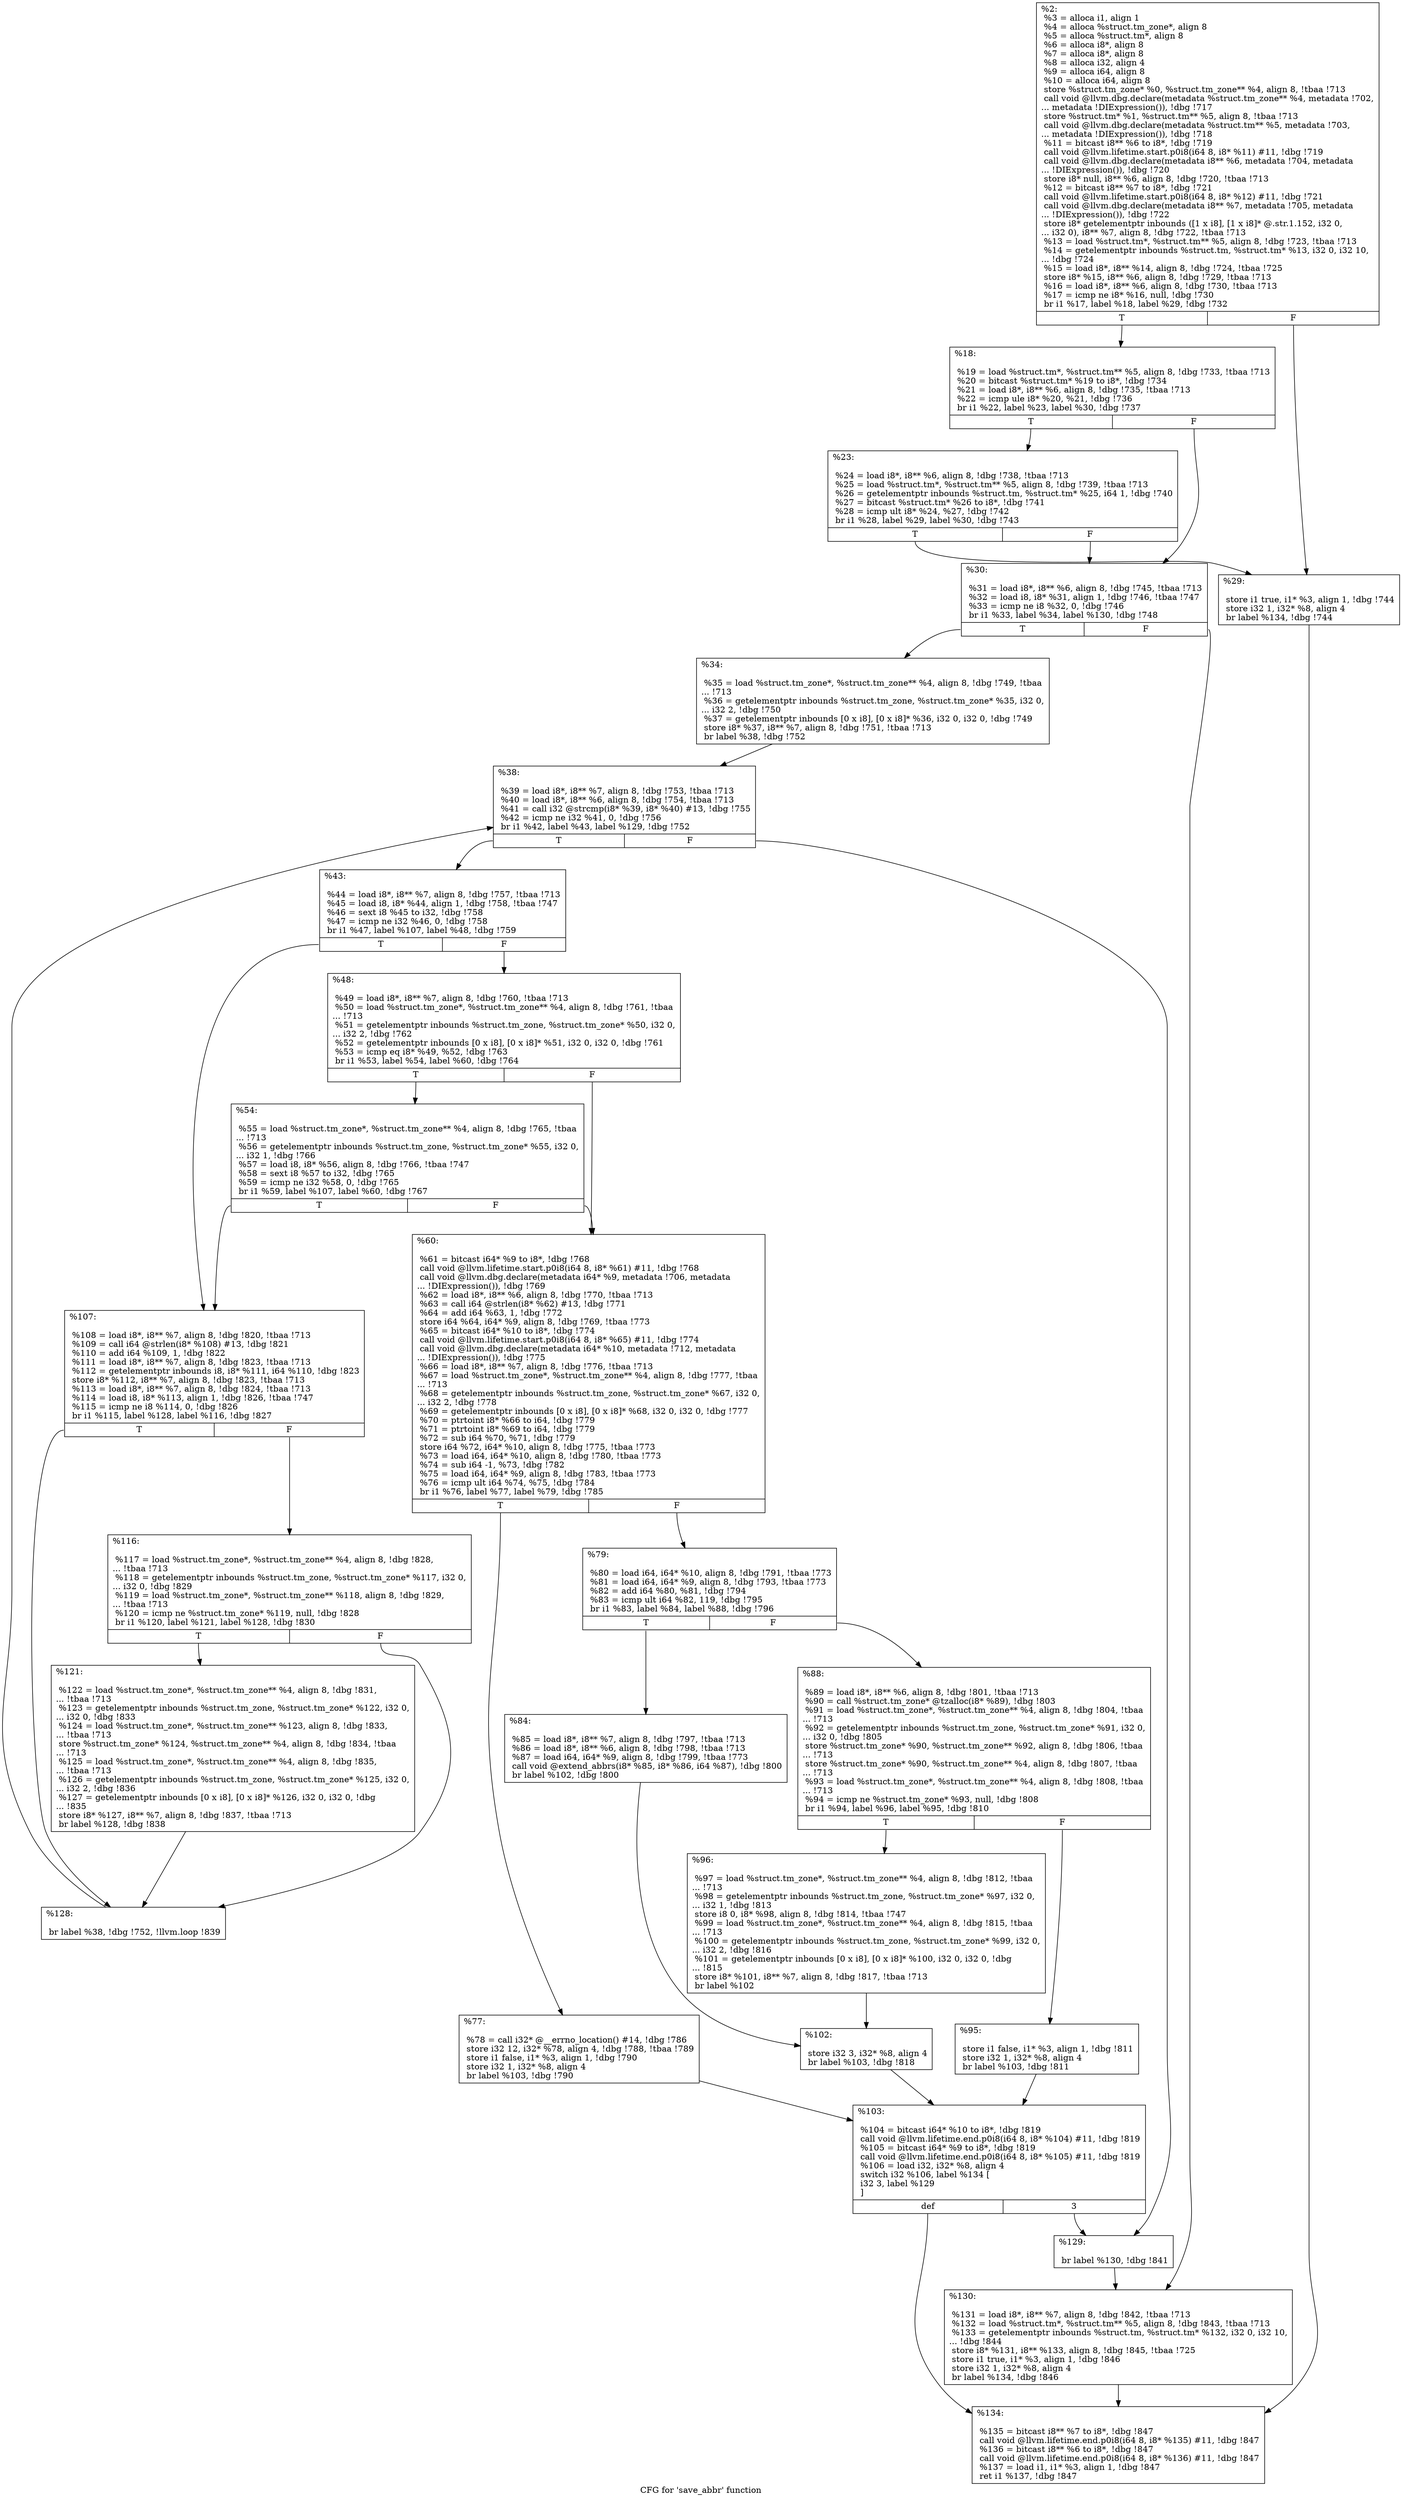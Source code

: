 digraph "CFG for 'save_abbr' function" {
	label="CFG for 'save_abbr' function";

	Node0x22b1c20 [shape=record,label="{%2:\l  %3 = alloca i1, align 1\l  %4 = alloca %struct.tm_zone*, align 8\l  %5 = alloca %struct.tm*, align 8\l  %6 = alloca i8*, align 8\l  %7 = alloca i8*, align 8\l  %8 = alloca i32, align 4\l  %9 = alloca i64, align 8\l  %10 = alloca i64, align 8\l  store %struct.tm_zone* %0, %struct.tm_zone** %4, align 8, !tbaa !713\l  call void @llvm.dbg.declare(metadata %struct.tm_zone** %4, metadata !702,\l... metadata !DIExpression()), !dbg !717\l  store %struct.tm* %1, %struct.tm** %5, align 8, !tbaa !713\l  call void @llvm.dbg.declare(metadata %struct.tm** %5, metadata !703,\l... metadata !DIExpression()), !dbg !718\l  %11 = bitcast i8** %6 to i8*, !dbg !719\l  call void @llvm.lifetime.start.p0i8(i64 8, i8* %11) #11, !dbg !719\l  call void @llvm.dbg.declare(metadata i8** %6, metadata !704, metadata\l... !DIExpression()), !dbg !720\l  store i8* null, i8** %6, align 8, !dbg !720, !tbaa !713\l  %12 = bitcast i8** %7 to i8*, !dbg !721\l  call void @llvm.lifetime.start.p0i8(i64 8, i8* %12) #11, !dbg !721\l  call void @llvm.dbg.declare(metadata i8** %7, metadata !705, metadata\l... !DIExpression()), !dbg !722\l  store i8* getelementptr inbounds ([1 x i8], [1 x i8]* @.str.1.152, i32 0,\l... i32 0), i8** %7, align 8, !dbg !722, !tbaa !713\l  %13 = load %struct.tm*, %struct.tm** %5, align 8, !dbg !723, !tbaa !713\l  %14 = getelementptr inbounds %struct.tm, %struct.tm* %13, i32 0, i32 10,\l... !dbg !724\l  %15 = load i8*, i8** %14, align 8, !dbg !724, !tbaa !725\l  store i8* %15, i8** %6, align 8, !dbg !729, !tbaa !713\l  %16 = load i8*, i8** %6, align 8, !dbg !730, !tbaa !713\l  %17 = icmp ne i8* %16, null, !dbg !730\l  br i1 %17, label %18, label %29, !dbg !732\l|{<s0>T|<s1>F}}"];
	Node0x22b1c20:s0 -> Node0x22b5240;
	Node0x22b1c20:s1 -> Node0x22b52e0;
	Node0x22b5240 [shape=record,label="{%18:\l\l  %19 = load %struct.tm*, %struct.tm** %5, align 8, !dbg !733, !tbaa !713\l  %20 = bitcast %struct.tm* %19 to i8*, !dbg !734\l  %21 = load i8*, i8** %6, align 8, !dbg !735, !tbaa !713\l  %22 = icmp ule i8* %20, %21, !dbg !736\l  br i1 %22, label %23, label %30, !dbg !737\l|{<s0>T|<s1>F}}"];
	Node0x22b5240:s0 -> Node0x22b5290;
	Node0x22b5240:s1 -> Node0x22b5330;
	Node0x22b5290 [shape=record,label="{%23:\l\l  %24 = load i8*, i8** %6, align 8, !dbg !738, !tbaa !713\l  %25 = load %struct.tm*, %struct.tm** %5, align 8, !dbg !739, !tbaa !713\l  %26 = getelementptr inbounds %struct.tm, %struct.tm* %25, i64 1, !dbg !740\l  %27 = bitcast %struct.tm* %26 to i8*, !dbg !741\l  %28 = icmp ult i8* %24, %27, !dbg !742\l  br i1 %28, label %29, label %30, !dbg !743\l|{<s0>T|<s1>F}}"];
	Node0x22b5290:s0 -> Node0x22b52e0;
	Node0x22b5290:s1 -> Node0x22b5330;
	Node0x22b52e0 [shape=record,label="{%29:\l\l  store i1 true, i1* %3, align 1, !dbg !744\l  store i32 1, i32* %8, align 4\l  br label %134, !dbg !744\l}"];
	Node0x22b52e0 -> Node0x22b59c0;
	Node0x22b5330 [shape=record,label="{%30:\l\l  %31 = load i8*, i8** %6, align 8, !dbg !745, !tbaa !713\l  %32 = load i8, i8* %31, align 1, !dbg !746, !tbaa !747\l  %33 = icmp ne i8 %32, 0, !dbg !746\l  br i1 %33, label %34, label %130, !dbg !748\l|{<s0>T|<s1>F}}"];
	Node0x22b5330:s0 -> Node0x22b5380;
	Node0x22b5330:s1 -> Node0x22b5970;
	Node0x22b5380 [shape=record,label="{%34:\l\l  %35 = load %struct.tm_zone*, %struct.tm_zone** %4, align 8, !dbg !749, !tbaa\l... !713\l  %36 = getelementptr inbounds %struct.tm_zone, %struct.tm_zone* %35, i32 0,\l... i32 2, !dbg !750\l  %37 = getelementptr inbounds [0 x i8], [0 x i8]* %36, i32 0, i32 0, !dbg !749\l  store i8* %37, i8** %7, align 8, !dbg !751, !tbaa !713\l  br label %38, !dbg !752\l}"];
	Node0x22b5380 -> Node0x22b53d0;
	Node0x22b53d0 [shape=record,label="{%38:\l\l  %39 = load i8*, i8** %7, align 8, !dbg !753, !tbaa !713\l  %40 = load i8*, i8** %6, align 8, !dbg !754, !tbaa !713\l  %41 = call i32 @strcmp(i8* %39, i8* %40) #13, !dbg !755\l  %42 = icmp ne i32 %41, 0, !dbg !756\l  br i1 %42, label %43, label %129, !dbg !752\l|{<s0>T|<s1>F}}"];
	Node0x22b53d0:s0 -> Node0x22b5420;
	Node0x22b53d0:s1 -> Node0x22b5920;
	Node0x22b5420 [shape=record,label="{%43:\l\l  %44 = load i8*, i8** %7, align 8, !dbg !757, !tbaa !713\l  %45 = load i8, i8* %44, align 1, !dbg !758, !tbaa !747\l  %46 = sext i8 %45 to i32, !dbg !758\l  %47 = icmp ne i32 %46, 0, !dbg !758\l  br i1 %47, label %107, label %48, !dbg !759\l|{<s0>T|<s1>F}}"];
	Node0x22b5420:s0 -> Node0x22b57e0;
	Node0x22b5420:s1 -> Node0x22b5470;
	Node0x22b5470 [shape=record,label="{%48:\l\l  %49 = load i8*, i8** %7, align 8, !dbg !760, !tbaa !713\l  %50 = load %struct.tm_zone*, %struct.tm_zone** %4, align 8, !dbg !761, !tbaa\l... !713\l  %51 = getelementptr inbounds %struct.tm_zone, %struct.tm_zone* %50, i32 0,\l... i32 2, !dbg !762\l  %52 = getelementptr inbounds [0 x i8], [0 x i8]* %51, i32 0, i32 0, !dbg !761\l  %53 = icmp eq i8* %49, %52, !dbg !763\l  br i1 %53, label %54, label %60, !dbg !764\l|{<s0>T|<s1>F}}"];
	Node0x22b5470:s0 -> Node0x22b54c0;
	Node0x22b5470:s1 -> Node0x22b5510;
	Node0x22b54c0 [shape=record,label="{%54:\l\l  %55 = load %struct.tm_zone*, %struct.tm_zone** %4, align 8, !dbg !765, !tbaa\l... !713\l  %56 = getelementptr inbounds %struct.tm_zone, %struct.tm_zone* %55, i32 0,\l... i32 1, !dbg !766\l  %57 = load i8, i8* %56, align 8, !dbg !766, !tbaa !747\l  %58 = sext i8 %57 to i32, !dbg !765\l  %59 = icmp ne i32 %58, 0, !dbg !765\l  br i1 %59, label %107, label %60, !dbg !767\l|{<s0>T|<s1>F}}"];
	Node0x22b54c0:s0 -> Node0x22b57e0;
	Node0x22b54c0:s1 -> Node0x22b5510;
	Node0x22b5510 [shape=record,label="{%60:\l\l  %61 = bitcast i64* %9 to i8*, !dbg !768\l  call void @llvm.lifetime.start.p0i8(i64 8, i8* %61) #11, !dbg !768\l  call void @llvm.dbg.declare(metadata i64* %9, metadata !706, metadata\l... !DIExpression()), !dbg !769\l  %62 = load i8*, i8** %6, align 8, !dbg !770, !tbaa !713\l  %63 = call i64 @strlen(i8* %62) #13, !dbg !771\l  %64 = add i64 %63, 1, !dbg !772\l  store i64 %64, i64* %9, align 8, !dbg !769, !tbaa !773\l  %65 = bitcast i64* %10 to i8*, !dbg !774\l  call void @llvm.lifetime.start.p0i8(i64 8, i8* %65) #11, !dbg !774\l  call void @llvm.dbg.declare(metadata i64* %10, metadata !712, metadata\l... !DIExpression()), !dbg !775\l  %66 = load i8*, i8** %7, align 8, !dbg !776, !tbaa !713\l  %67 = load %struct.tm_zone*, %struct.tm_zone** %4, align 8, !dbg !777, !tbaa\l... !713\l  %68 = getelementptr inbounds %struct.tm_zone, %struct.tm_zone* %67, i32 0,\l... i32 2, !dbg !778\l  %69 = getelementptr inbounds [0 x i8], [0 x i8]* %68, i32 0, i32 0, !dbg !777\l  %70 = ptrtoint i8* %66 to i64, !dbg !779\l  %71 = ptrtoint i8* %69 to i64, !dbg !779\l  %72 = sub i64 %70, %71, !dbg !779\l  store i64 %72, i64* %10, align 8, !dbg !775, !tbaa !773\l  %73 = load i64, i64* %10, align 8, !dbg !780, !tbaa !773\l  %74 = sub i64 -1, %73, !dbg !782\l  %75 = load i64, i64* %9, align 8, !dbg !783, !tbaa !773\l  %76 = icmp ult i64 %74, %75, !dbg !784\l  br i1 %76, label %77, label %79, !dbg !785\l|{<s0>T|<s1>F}}"];
	Node0x22b5510:s0 -> Node0x22b5560;
	Node0x22b5510:s1 -> Node0x22b55b0;
	Node0x22b5560 [shape=record,label="{%77:\l\l  %78 = call i32* @__errno_location() #14, !dbg !786\l  store i32 12, i32* %78, align 4, !dbg !788, !tbaa !789\l  store i1 false, i1* %3, align 1, !dbg !790\l  store i32 1, i32* %8, align 4\l  br label %103, !dbg !790\l}"];
	Node0x22b5560 -> Node0x22b5790;
	Node0x22b55b0 [shape=record,label="{%79:\l\l  %80 = load i64, i64* %10, align 8, !dbg !791, !tbaa !773\l  %81 = load i64, i64* %9, align 8, !dbg !793, !tbaa !773\l  %82 = add i64 %80, %81, !dbg !794\l  %83 = icmp ult i64 %82, 119, !dbg !795\l  br i1 %83, label %84, label %88, !dbg !796\l|{<s0>T|<s1>F}}"];
	Node0x22b55b0:s0 -> Node0x22b5600;
	Node0x22b55b0:s1 -> Node0x22b5650;
	Node0x22b5600 [shape=record,label="{%84:\l\l  %85 = load i8*, i8** %7, align 8, !dbg !797, !tbaa !713\l  %86 = load i8*, i8** %6, align 8, !dbg !798, !tbaa !713\l  %87 = load i64, i64* %9, align 8, !dbg !799, !tbaa !773\l  call void @extend_abbrs(i8* %85, i8* %86, i64 %87), !dbg !800\l  br label %102, !dbg !800\l}"];
	Node0x22b5600 -> Node0x22b5740;
	Node0x22b5650 [shape=record,label="{%88:\l\l  %89 = load i8*, i8** %6, align 8, !dbg !801, !tbaa !713\l  %90 = call %struct.tm_zone* @tzalloc(i8* %89), !dbg !803\l  %91 = load %struct.tm_zone*, %struct.tm_zone** %4, align 8, !dbg !804, !tbaa\l... !713\l  %92 = getelementptr inbounds %struct.tm_zone, %struct.tm_zone* %91, i32 0,\l... i32 0, !dbg !805\l  store %struct.tm_zone* %90, %struct.tm_zone** %92, align 8, !dbg !806, !tbaa\l... !713\l  store %struct.tm_zone* %90, %struct.tm_zone** %4, align 8, !dbg !807, !tbaa\l... !713\l  %93 = load %struct.tm_zone*, %struct.tm_zone** %4, align 8, !dbg !808, !tbaa\l... !713\l  %94 = icmp ne %struct.tm_zone* %93, null, !dbg !808\l  br i1 %94, label %96, label %95, !dbg !810\l|{<s0>T|<s1>F}}"];
	Node0x22b5650:s0 -> Node0x22b56f0;
	Node0x22b5650:s1 -> Node0x22b56a0;
	Node0x22b56a0 [shape=record,label="{%95:\l\l  store i1 false, i1* %3, align 1, !dbg !811\l  store i32 1, i32* %8, align 4\l  br label %103, !dbg !811\l}"];
	Node0x22b56a0 -> Node0x22b5790;
	Node0x22b56f0 [shape=record,label="{%96:\l\l  %97 = load %struct.tm_zone*, %struct.tm_zone** %4, align 8, !dbg !812, !tbaa\l... !713\l  %98 = getelementptr inbounds %struct.tm_zone, %struct.tm_zone* %97, i32 0,\l... i32 1, !dbg !813\l  store i8 0, i8* %98, align 8, !dbg !814, !tbaa !747\l  %99 = load %struct.tm_zone*, %struct.tm_zone** %4, align 8, !dbg !815, !tbaa\l... !713\l  %100 = getelementptr inbounds %struct.tm_zone, %struct.tm_zone* %99, i32 0,\l... i32 2, !dbg !816\l  %101 = getelementptr inbounds [0 x i8], [0 x i8]* %100, i32 0, i32 0, !dbg\l... !815\l  store i8* %101, i8** %7, align 8, !dbg !817, !tbaa !713\l  br label %102\l}"];
	Node0x22b56f0 -> Node0x22b5740;
	Node0x22b5740 [shape=record,label="{%102:\l\l  store i32 3, i32* %8, align 4\l  br label %103, !dbg !818\l}"];
	Node0x22b5740 -> Node0x22b5790;
	Node0x22b5790 [shape=record,label="{%103:\l\l  %104 = bitcast i64* %10 to i8*, !dbg !819\l  call void @llvm.lifetime.end.p0i8(i64 8, i8* %104) #11, !dbg !819\l  %105 = bitcast i64* %9 to i8*, !dbg !819\l  call void @llvm.lifetime.end.p0i8(i64 8, i8* %105) #11, !dbg !819\l  %106 = load i32, i32* %8, align 4\l  switch i32 %106, label %134 [\l    i32 3, label %129\l  ]\l|{<s0>def|<s1>3}}"];
	Node0x22b5790:s0 -> Node0x22b59c0;
	Node0x22b5790:s1 -> Node0x22b5920;
	Node0x22b57e0 [shape=record,label="{%107:\l\l  %108 = load i8*, i8** %7, align 8, !dbg !820, !tbaa !713\l  %109 = call i64 @strlen(i8* %108) #13, !dbg !821\l  %110 = add i64 %109, 1, !dbg !822\l  %111 = load i8*, i8** %7, align 8, !dbg !823, !tbaa !713\l  %112 = getelementptr inbounds i8, i8* %111, i64 %110, !dbg !823\l  store i8* %112, i8** %7, align 8, !dbg !823, !tbaa !713\l  %113 = load i8*, i8** %7, align 8, !dbg !824, !tbaa !713\l  %114 = load i8, i8* %113, align 1, !dbg !826, !tbaa !747\l  %115 = icmp ne i8 %114, 0, !dbg !826\l  br i1 %115, label %128, label %116, !dbg !827\l|{<s0>T|<s1>F}}"];
	Node0x22b57e0:s0 -> Node0x22b58d0;
	Node0x22b57e0:s1 -> Node0x22b5830;
	Node0x22b5830 [shape=record,label="{%116:\l\l  %117 = load %struct.tm_zone*, %struct.tm_zone** %4, align 8, !dbg !828,\l... !tbaa !713\l  %118 = getelementptr inbounds %struct.tm_zone, %struct.tm_zone* %117, i32 0,\l... i32 0, !dbg !829\l  %119 = load %struct.tm_zone*, %struct.tm_zone** %118, align 8, !dbg !829,\l... !tbaa !713\l  %120 = icmp ne %struct.tm_zone* %119, null, !dbg !828\l  br i1 %120, label %121, label %128, !dbg !830\l|{<s0>T|<s1>F}}"];
	Node0x22b5830:s0 -> Node0x22b5880;
	Node0x22b5830:s1 -> Node0x22b58d0;
	Node0x22b5880 [shape=record,label="{%121:\l\l  %122 = load %struct.tm_zone*, %struct.tm_zone** %4, align 8, !dbg !831,\l... !tbaa !713\l  %123 = getelementptr inbounds %struct.tm_zone, %struct.tm_zone* %122, i32 0,\l... i32 0, !dbg !833\l  %124 = load %struct.tm_zone*, %struct.tm_zone** %123, align 8, !dbg !833,\l... !tbaa !713\l  store %struct.tm_zone* %124, %struct.tm_zone** %4, align 8, !dbg !834, !tbaa\l... !713\l  %125 = load %struct.tm_zone*, %struct.tm_zone** %4, align 8, !dbg !835,\l... !tbaa !713\l  %126 = getelementptr inbounds %struct.tm_zone, %struct.tm_zone* %125, i32 0,\l... i32 2, !dbg !836\l  %127 = getelementptr inbounds [0 x i8], [0 x i8]* %126, i32 0, i32 0, !dbg\l... !835\l  store i8* %127, i8** %7, align 8, !dbg !837, !tbaa !713\l  br label %128, !dbg !838\l}"];
	Node0x22b5880 -> Node0x22b58d0;
	Node0x22b58d0 [shape=record,label="{%128:\l\l  br label %38, !dbg !752, !llvm.loop !839\l}"];
	Node0x22b58d0 -> Node0x22b53d0;
	Node0x22b5920 [shape=record,label="{%129:\l\l  br label %130, !dbg !841\l}"];
	Node0x22b5920 -> Node0x22b5970;
	Node0x22b5970 [shape=record,label="{%130:\l\l  %131 = load i8*, i8** %7, align 8, !dbg !842, !tbaa !713\l  %132 = load %struct.tm*, %struct.tm** %5, align 8, !dbg !843, !tbaa !713\l  %133 = getelementptr inbounds %struct.tm, %struct.tm* %132, i32 0, i32 10,\l... !dbg !844\l  store i8* %131, i8** %133, align 8, !dbg !845, !tbaa !725\l  store i1 true, i1* %3, align 1, !dbg !846\l  store i32 1, i32* %8, align 4\l  br label %134, !dbg !846\l}"];
	Node0x22b5970 -> Node0x22b59c0;
	Node0x22b59c0 [shape=record,label="{%134:\l\l  %135 = bitcast i8** %7 to i8*, !dbg !847\l  call void @llvm.lifetime.end.p0i8(i64 8, i8* %135) #11, !dbg !847\l  %136 = bitcast i8** %6 to i8*, !dbg !847\l  call void @llvm.lifetime.end.p0i8(i64 8, i8* %136) #11, !dbg !847\l  %137 = load i1, i1* %3, align 1, !dbg !847\l  ret i1 %137, !dbg !847\l}"];
}
